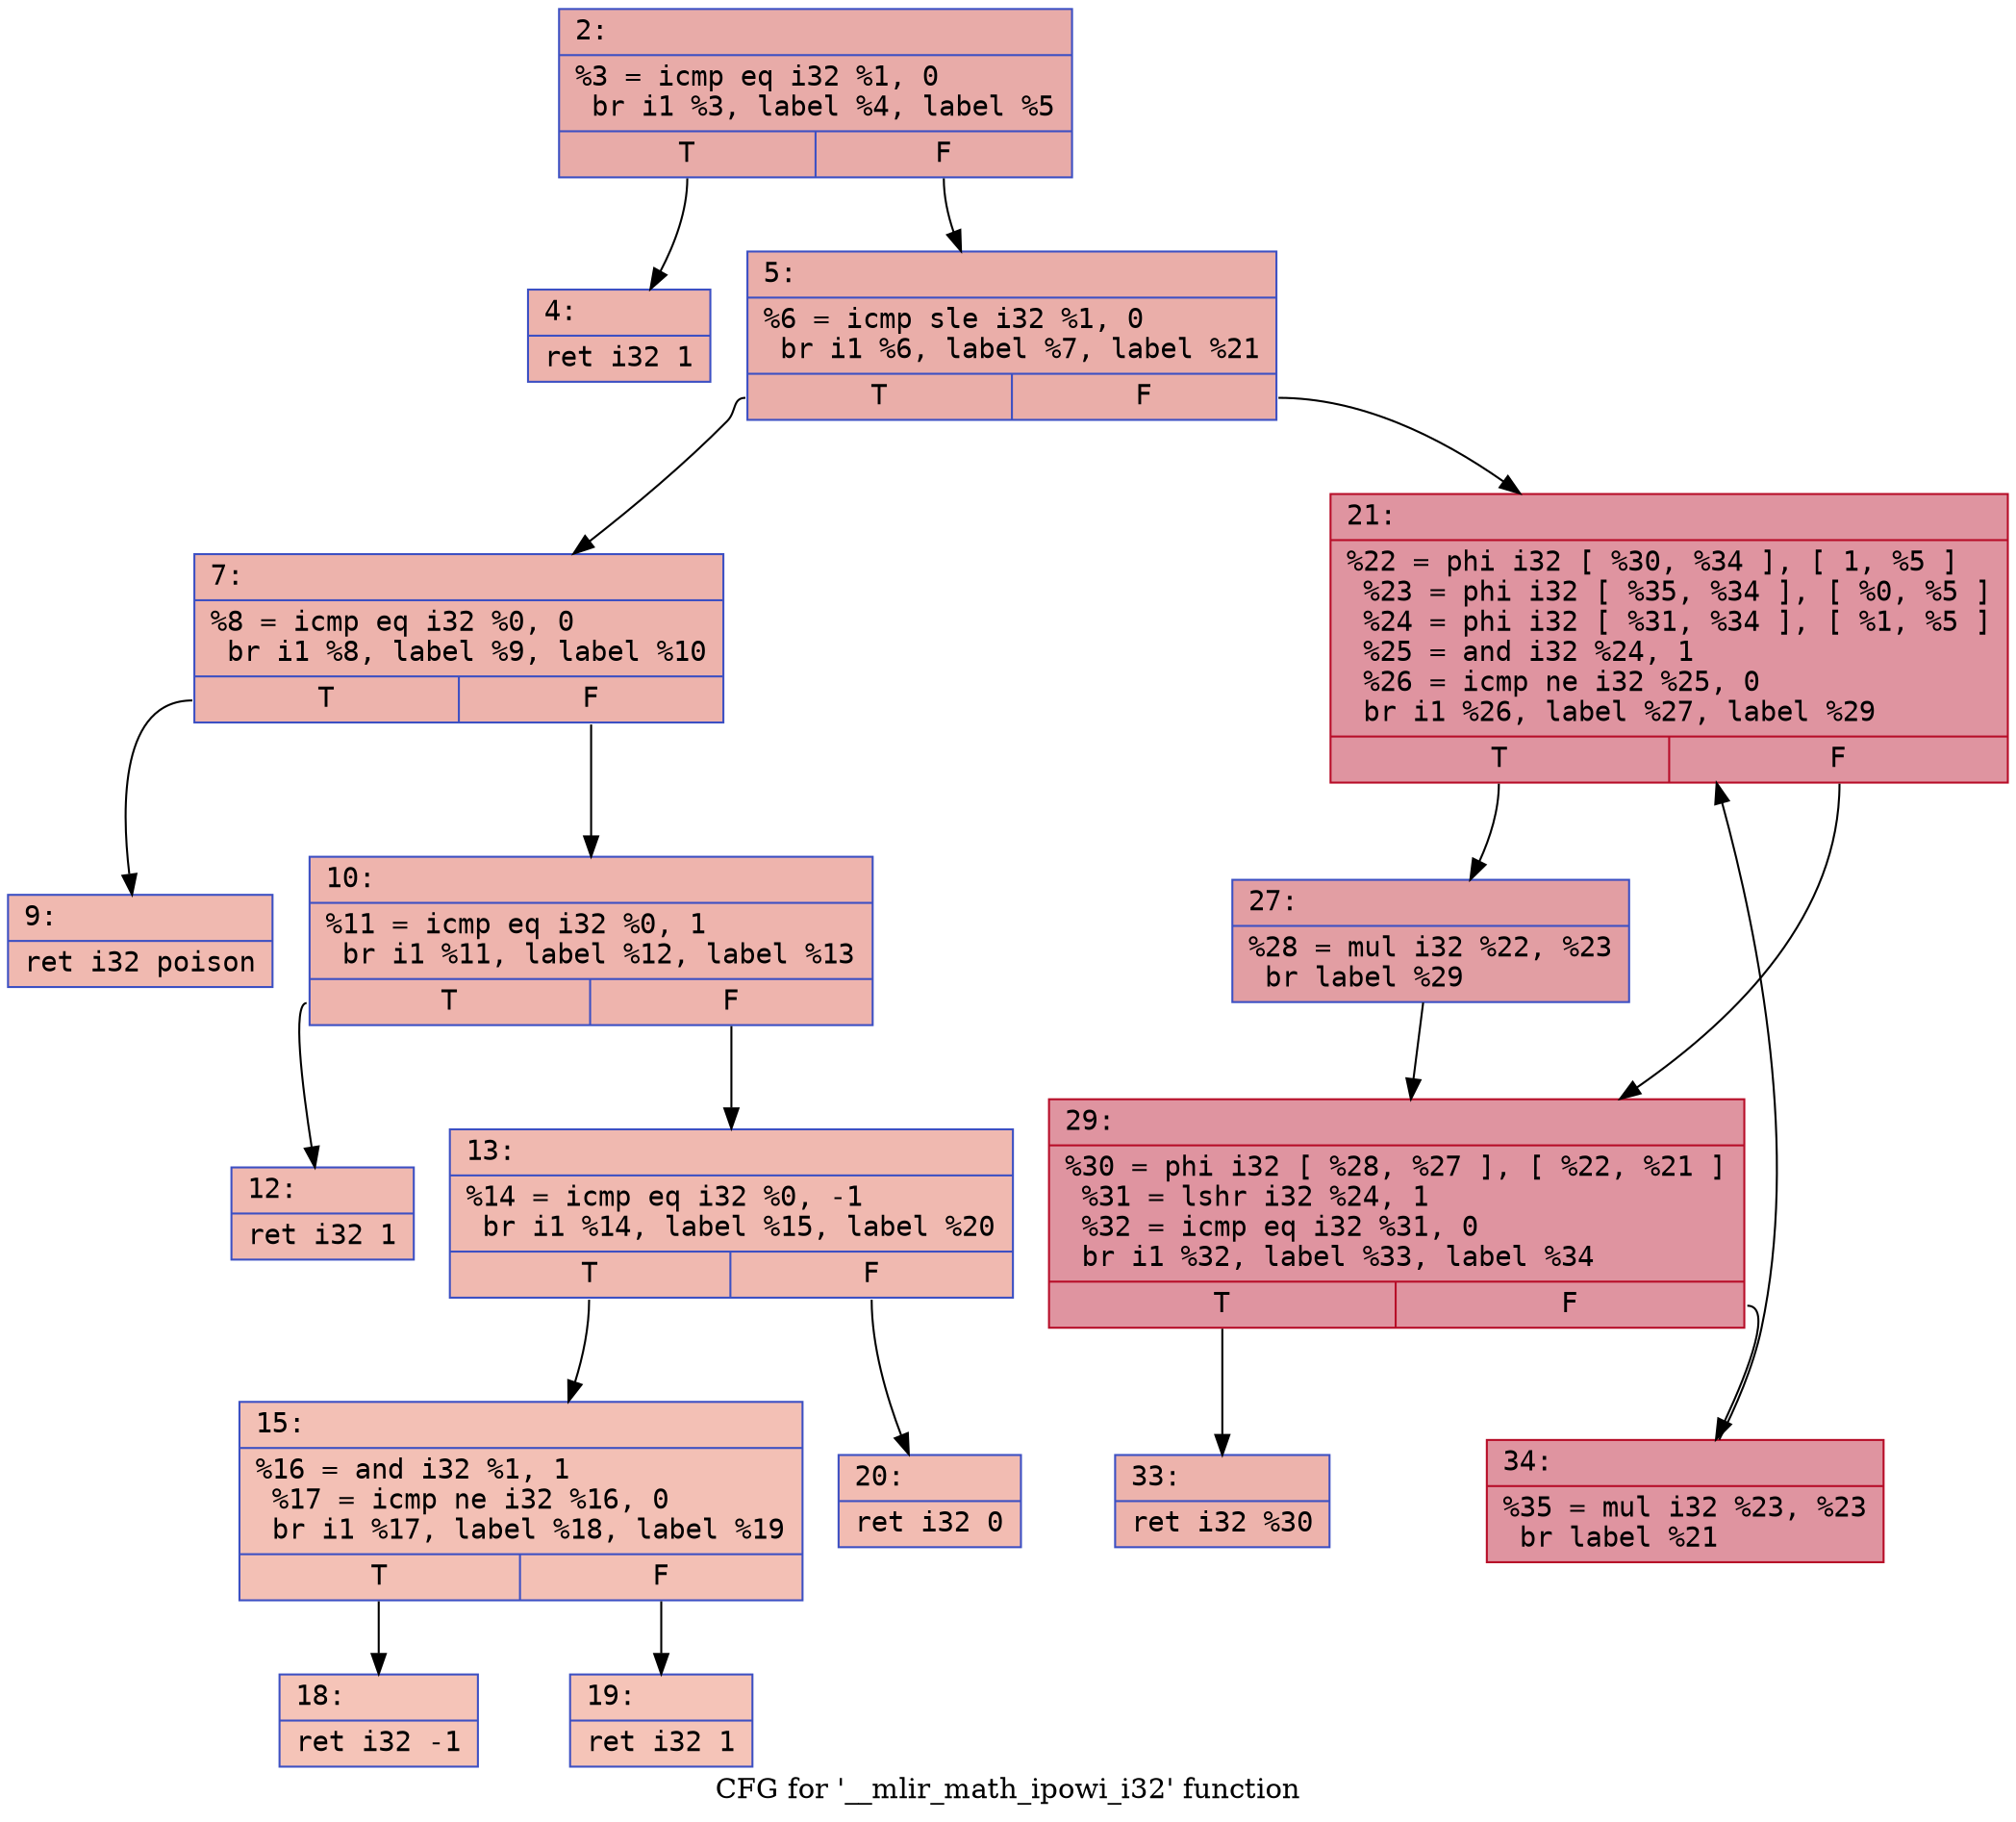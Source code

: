 digraph "CFG for '__mlir_math_ipowi_i32' function" {
	label="CFG for '__mlir_math_ipowi_i32' function";

	Node0x55cdf5deb770 [shape=record,color="#3d50c3ff", style=filled, fillcolor="#cc403a70" fontname="Courier",label="{2:\l|  %3 = icmp eq i32 %1, 0\l  br i1 %3, label %4, label %5\l|{<s0>T|<s1>F}}"];
	Node0x55cdf5deb770:s0 -> Node0x55cdf5deb890[tooltip="2 -> 4\nProbability 37.50%" ];
	Node0x55cdf5deb770:s1 -> Node0x55cdf5deb8e0[tooltip="2 -> 5\nProbability 62.50%" ];
	Node0x55cdf5deb890 [shape=record,color="#3d50c3ff", style=filled, fillcolor="#d6524470" fontname="Courier",label="{4:\l|  ret i32 1\l}"];
	Node0x55cdf5deb8e0 [shape=record,color="#3d50c3ff", style=filled, fillcolor="#d0473d70" fontname="Courier",label="{5:\l|  %6 = icmp sle i32 %1, 0\l  br i1 %6, label %7, label %21\l|{<s0>T|<s1>F}}"];
	Node0x55cdf5deb8e0:s0 -> Node0x55cdf5debb20[tooltip="5 -> 7\nProbability 50.00%" ];
	Node0x55cdf5deb8e0:s1 -> Node0x55cdf5debb70[tooltip="5 -> 21\nProbability 50.00%" ];
	Node0x55cdf5debb20 [shape=record,color="#3d50c3ff", style=filled, fillcolor="#d6524470" fontname="Courier",label="{7:\l|  %8 = icmp eq i32 %0, 0\l  br i1 %8, label %9, label %10\l|{<s0>T|<s1>F}}"];
	Node0x55cdf5debb20:s0 -> Node0x55cdf5debd00[tooltip="7 -> 9\nProbability 37.50%" ];
	Node0x55cdf5debb20:s1 -> Node0x55cdf5debd50[tooltip="7 -> 10\nProbability 62.50%" ];
	Node0x55cdf5debd00 [shape=record,color="#3d50c3ff", style=filled, fillcolor="#de614d70" fontname="Courier",label="{9:\l|  ret i32 poison\l}"];
	Node0x55cdf5debd50 [shape=record,color="#3d50c3ff", style=filled, fillcolor="#d8564670" fontname="Courier",label="{10:\l|  %11 = icmp eq i32 %0, 1\l  br i1 %11, label %12, label %13\l|{<s0>T|<s1>F}}"];
	Node0x55cdf5debd50:s0 -> Node0x55cdf5dc95a0[tooltip="10 -> 12\nProbability 50.00%" ];
	Node0x55cdf5debd50:s1 -> Node0x55cdf5d60000[tooltip="10 -> 13\nProbability 50.00%" ];
	Node0x55cdf5dc95a0 [shape=record,color="#3d50c3ff", style=filled, fillcolor="#de614d70" fontname="Courier",label="{12:\l|  ret i32 1\l}"];
	Node0x55cdf5d60000 [shape=record,color="#3d50c3ff", style=filled, fillcolor="#de614d70" fontname="Courier",label="{13:\l|  %14 = icmp eq i32 %0, -1\l  br i1 %14, label %15, label %20\l|{<s0>T|<s1>F}}"];
	Node0x55cdf5d60000:s0 -> Node0x55cdf5de6b70[tooltip="13 -> 15\nProbability 37.50%" ];
	Node0x55cdf5d60000:s1 -> Node0x55cdf5dcac30[tooltip="13 -> 20\nProbability 62.50%" ];
	Node0x55cdf5de6b70 [shape=record,color="#3d50c3ff", style=filled, fillcolor="#e5705870" fontname="Courier",label="{15:\l|  %16 = and i32 %1, 1\l  %17 = icmp ne i32 %16, 0\l  br i1 %17, label %18, label %19\l|{<s0>T|<s1>F}}"];
	Node0x55cdf5de6b70:s0 -> Node0x55cdf5dc9020[tooltip="15 -> 18\nProbability 50.00%" ];
	Node0x55cdf5de6b70:s1 -> Node0x55cdf5d96400[tooltip="15 -> 19\nProbability 50.00%" ];
	Node0x55cdf5dc9020 [shape=record,color="#3d50c3ff", style=filled, fillcolor="#e97a5f70" fontname="Courier",label="{18:\l|  ret i32 -1\l}"];
	Node0x55cdf5d96400 [shape=record,color="#3d50c3ff", style=filled, fillcolor="#e97a5f70" fontname="Courier",label="{19:\l|  ret i32 1\l}"];
	Node0x55cdf5dcac30 [shape=record,color="#3d50c3ff", style=filled, fillcolor="#e1675170" fontname="Courier",label="{20:\l|  ret i32 0\l}"];
	Node0x55cdf5debb70 [shape=record,color="#b70d28ff", style=filled, fillcolor="#b70d2870" fontname="Courier",label="{21:\l|  %22 = phi i32 [ %30, %34 ], [ 1, %5 ]\l  %23 = phi i32 [ %35, %34 ], [ %0, %5 ]\l  %24 = phi i32 [ %31, %34 ], [ %1, %5 ]\l  %25 = and i32 %24, 1\l  %26 = icmp ne i32 %25, 0\l  br i1 %26, label %27, label %29\l|{<s0>T|<s1>F}}"];
	Node0x55cdf5debb70:s0 -> Node0x55cdf5d26880[tooltip="21 -> 27\nProbability 50.00%" ];
	Node0x55cdf5debb70:s1 -> Node0x55cdf5d24110[tooltip="21 -> 29\nProbability 50.00%" ];
	Node0x55cdf5d26880 [shape=record,color="#3d50c3ff", style=filled, fillcolor="#be242e70" fontname="Courier",label="{27:\l|  %28 = mul i32 %22, %23\l  br label %29\l}"];
	Node0x55cdf5d26880 -> Node0x55cdf5d24110[tooltip="27 -> 29\nProbability 100.00%" ];
	Node0x55cdf5d24110 [shape=record,color="#b70d28ff", style=filled, fillcolor="#b70d2870" fontname="Courier",label="{29:\l|  %30 = phi i32 [ %28, %27 ], [ %22, %21 ]\l  %31 = lshr i32 %24, 1\l  %32 = icmp eq i32 %31, 0\l  br i1 %32, label %33, label %34\l|{<s0>T|<s1>F}}"];
	Node0x55cdf5d24110:s0 -> Node0x55cdf5d25c60[tooltip="29 -> 33\nProbability 3.12%" ];
	Node0x55cdf5d24110:s1 -> Node0x55cdf5d24350[tooltip="29 -> 34\nProbability 96.88%" ];
	Node0x55cdf5d25c60 [shape=record,color="#3d50c3ff", style=filled, fillcolor="#d6524470" fontname="Courier",label="{33:\l|  ret i32 %30\l}"];
	Node0x55cdf5d24350 [shape=record,color="#b70d28ff", style=filled, fillcolor="#b70d2870" fontname="Courier",label="{34:\l|  %35 = mul i32 %23, %23\l  br label %21\l}"];
	Node0x55cdf5d24350 -> Node0x55cdf5debb70[tooltip="34 -> 21\nProbability 100.00%" ];
}
